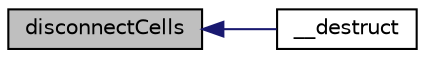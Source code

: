 digraph "disconnectCells"
{
  edge [fontname="Helvetica",fontsize="10",labelfontname="Helvetica",labelfontsize="10"];
  node [fontname="Helvetica",fontsize="10",shape=record];
  rankdir="LR";
  Node85 [label="disconnectCells",height=0.2,width=0.4,color="black", fillcolor="grey75", style="filled", fontcolor="black"];
  Node85 -> Node86 [dir="back",color="midnightblue",fontsize="10",style="solid",fontname="Helvetica"];
  Node86 [label="__destruct",height=0.2,width=0.4,color="black", fillcolor="white", style="filled",URL="$class_p_h_p_excel___worksheet.html#a421831a265621325e1fdd19aace0c758"];
}
